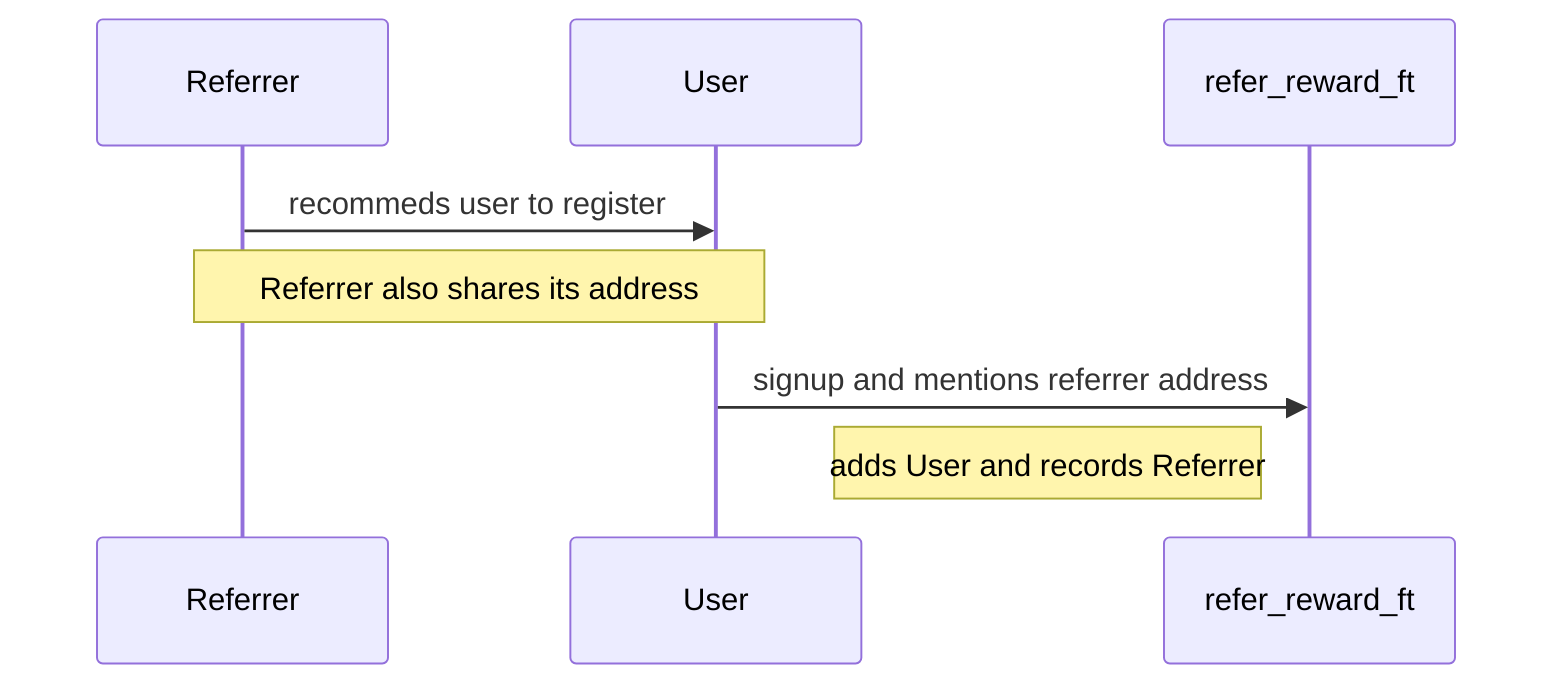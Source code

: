 sequenceDiagram
    participant Referrer
    participant User
    participant refer_reward_ft

    Referrer ->> User: recommeds user to register
    note over Referrer,User: Referrer also shares its address  
    User ->> refer_reward_ft: signup and mentions referrer address
    note left of refer_reward_ft: adds User and records Referrer